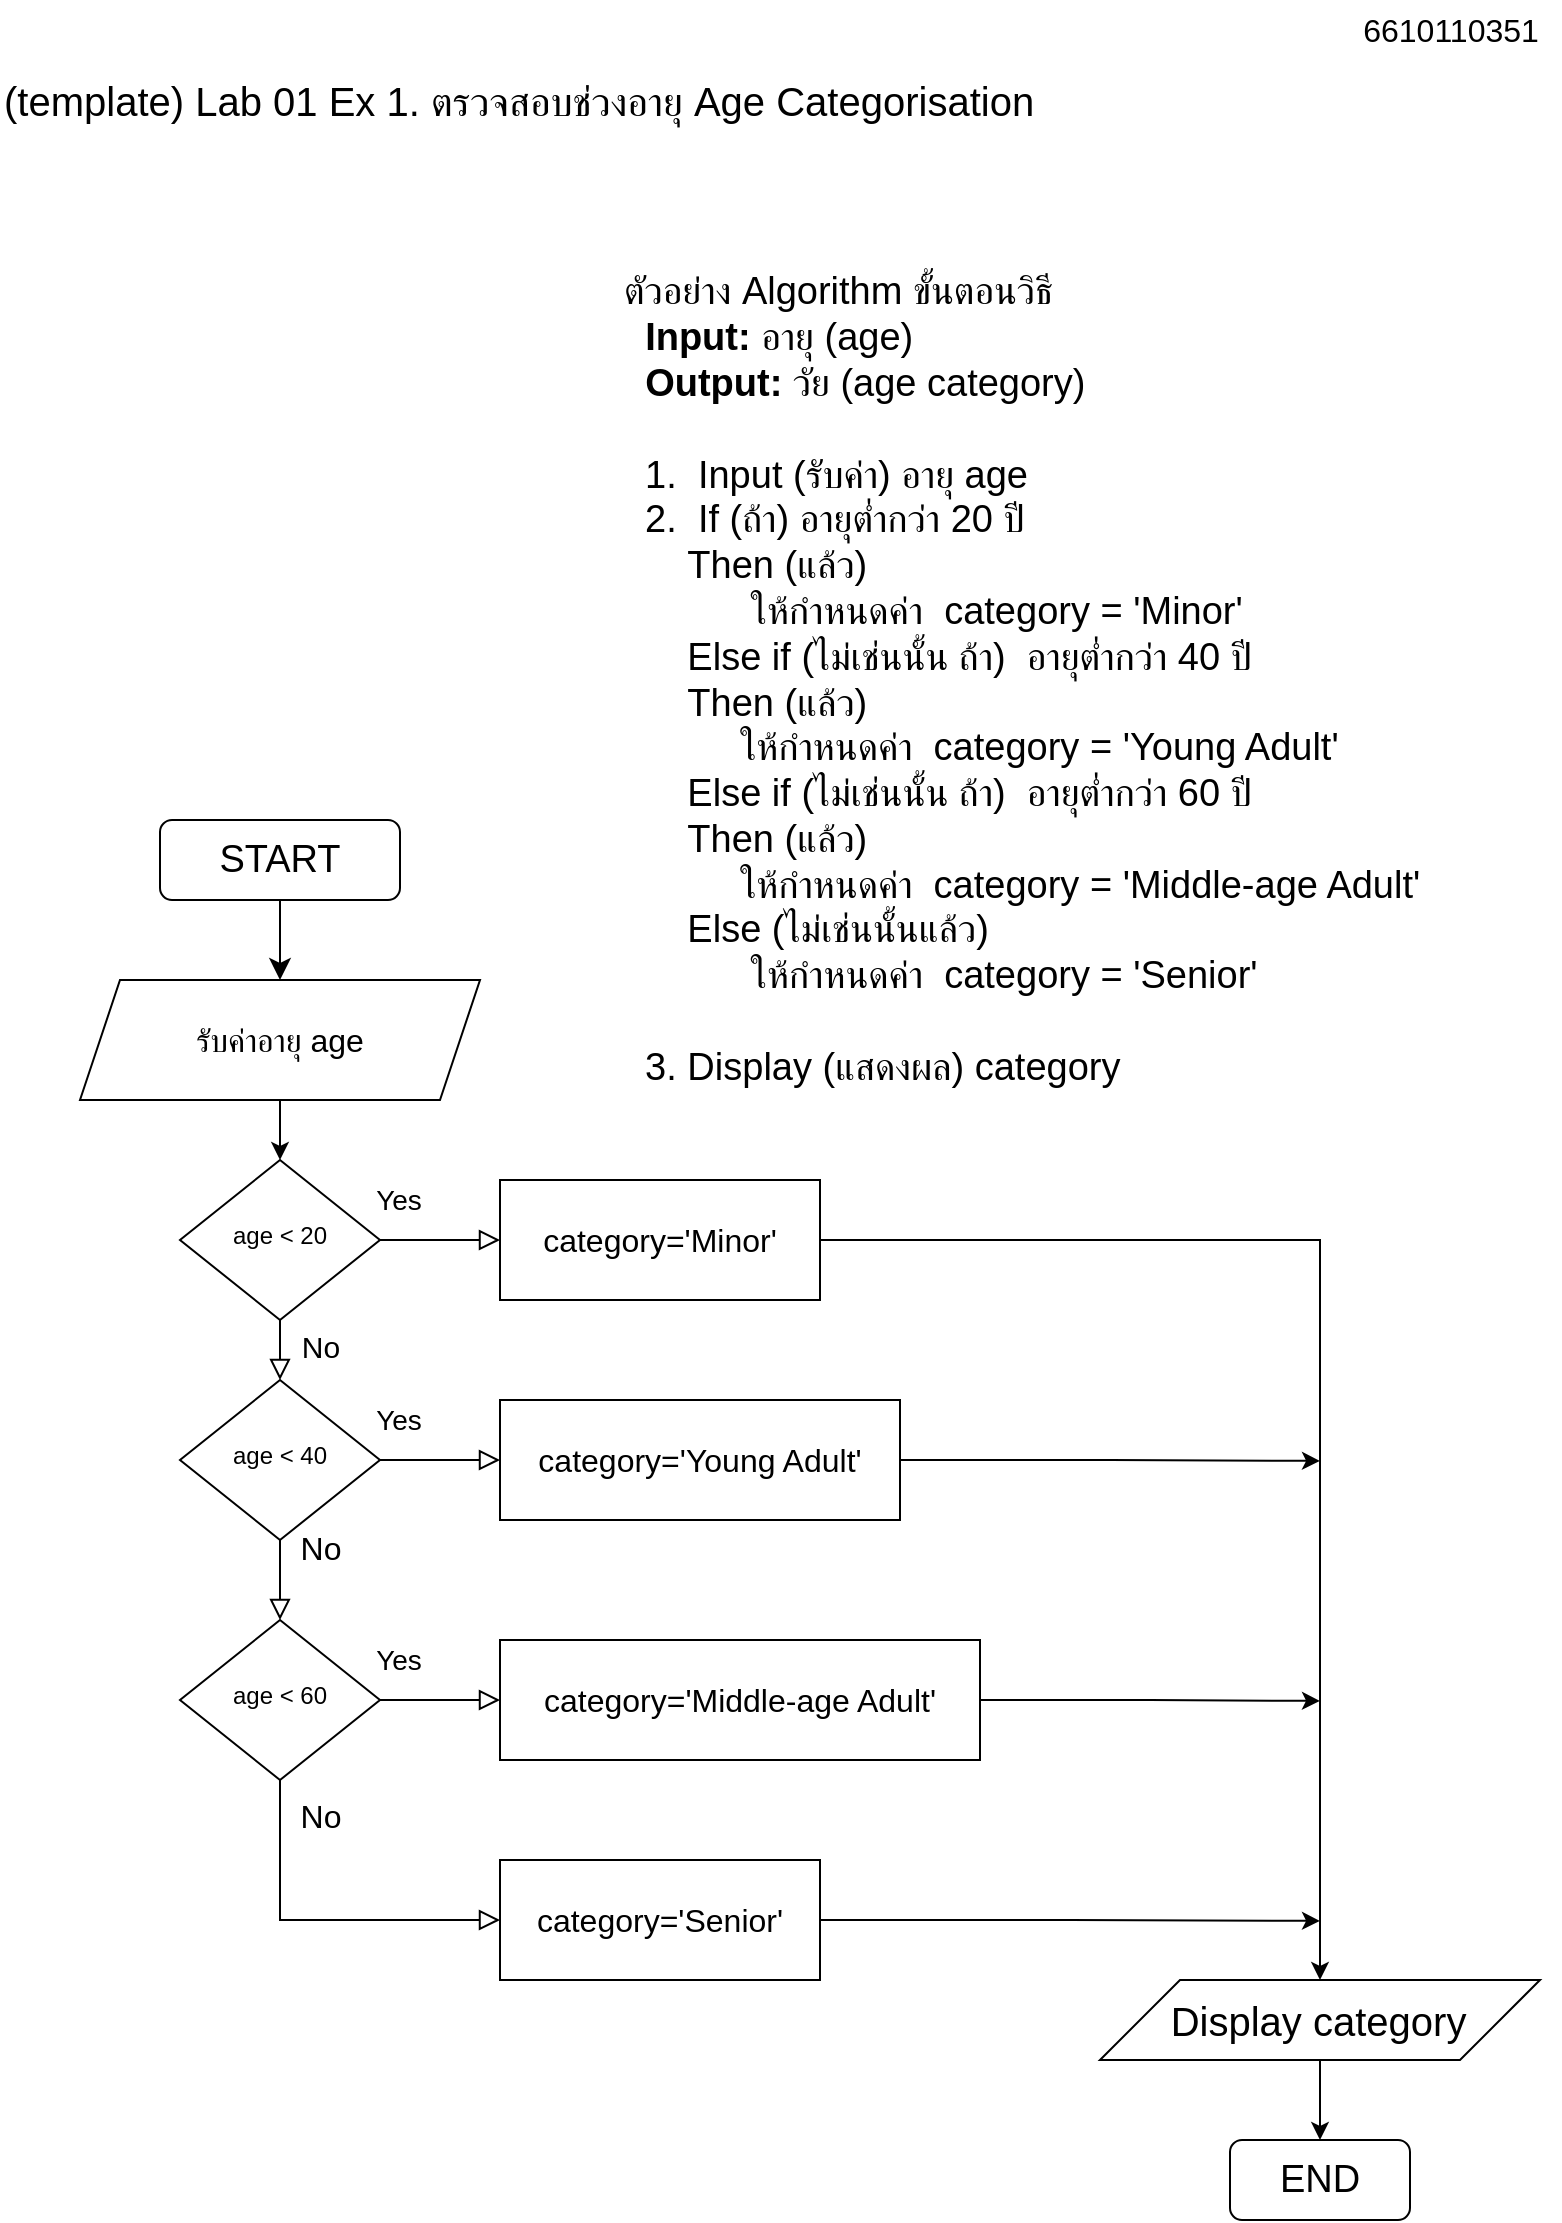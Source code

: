 <mxfile version="21.5.2" type="google" pages="3">
  <diagram id="C5RBs43oDa-KdzZeNtuy" name="Page Ex.1">
    <mxGraphModel grid="1" page="1" gridSize="10" guides="1" tooltips="1" connect="1" arrows="1" fold="1" pageScale="1" pageWidth="827" pageHeight="1169" math="0" shadow="0">
      <root>
        <mxCell id="WIyWlLk6GJQsqaUBKTNV-0" />
        <mxCell id="WIyWlLk6GJQsqaUBKTNV-1" parent="WIyWlLk6GJQsqaUBKTNV-0" />
        <mxCell id="WIyWlLk6GJQsqaUBKTNV-2" value="" style="rounded=0;html=1;jettySize=auto;orthogonalLoop=1;fontSize=11;endArrow=classic;endFill=1;endSize=8;strokeWidth=1;shadow=0;labelBackgroundColor=none;edgeStyle=orthogonalEdgeStyle;entryX=0.5;entryY=0;entryDx=0;entryDy=0;" edge="1" parent="WIyWlLk6GJQsqaUBKTNV-1" source="WIyWlLk6GJQsqaUBKTNV-3" target="vusD0UszO8o6KH0X3xkA-3">
          <mxGeometry relative="1" as="geometry" />
        </mxCell>
        <mxCell id="WIyWlLk6GJQsqaUBKTNV-3" value="START" style="rounded=1;whiteSpace=wrap;html=1;fontSize=19;glass=0;strokeWidth=1;shadow=0;" vertex="1" parent="WIyWlLk6GJQsqaUBKTNV-1">
          <mxGeometry x="110" y="420" width="120" height="40" as="geometry" />
        </mxCell>
        <mxCell id="WIyWlLk6GJQsqaUBKTNV-4" value="No" style="rounded=0;html=1;jettySize=auto;orthogonalLoop=1;fontSize=15;endArrow=block;endFill=0;endSize=8;strokeWidth=1;shadow=0;labelBackgroundColor=none;edgeStyle=orthogonalEdgeStyle;" edge="1" parent="WIyWlLk6GJQsqaUBKTNV-1" source="WIyWlLk6GJQsqaUBKTNV-6" target="WIyWlLk6GJQsqaUBKTNV-10">
          <mxGeometry x="-0.5" y="20" relative="1" as="geometry">
            <mxPoint as="offset" />
          </mxGeometry>
        </mxCell>
        <mxCell id="WIyWlLk6GJQsqaUBKTNV-5" value="Yes" style="edgeStyle=orthogonalEdgeStyle;rounded=0;html=1;jettySize=auto;orthogonalLoop=1;fontSize=14;endArrow=block;endFill=0;endSize=8;strokeWidth=1;shadow=0;labelBackgroundColor=none;entryX=0;entryY=0.5;entryDx=0;entryDy=0;" edge="1" parent="WIyWlLk6GJQsqaUBKTNV-1" source="WIyWlLk6GJQsqaUBKTNV-6" target="vusD0UszO8o6KH0X3xkA-5">
          <mxGeometry x="-0.714" y="20" relative="1" as="geometry">
            <mxPoint as="offset" />
            <mxPoint x="350" y="670" as="targetPoint" />
          </mxGeometry>
        </mxCell>
        <mxCell id="WIyWlLk6GJQsqaUBKTNV-6" value="age &amp;lt; 20" style="rhombus;whiteSpace=wrap;html=1;shadow=0;fontFamily=Helvetica;fontSize=12;align=center;strokeWidth=1;spacing=6;spacingTop=-4;" vertex="1" parent="WIyWlLk6GJQsqaUBKTNV-1">
          <mxGeometry x="120" y="590" width="100" height="80" as="geometry" />
        </mxCell>
        <mxCell id="WIyWlLk6GJQsqaUBKTNV-8" value="No" style="rounded=0;html=1;jettySize=auto;orthogonalLoop=1;fontSize=16;endArrow=block;endFill=0;endSize=8;strokeWidth=1;shadow=0;labelBackgroundColor=none;edgeStyle=orthogonalEdgeStyle;exitX=0.5;exitY=1;exitDx=0;exitDy=0;" edge="1" parent="WIyWlLk6GJQsqaUBKTNV-1" source="WIyWlLk6GJQsqaUBKTNV-10" target="vusD0UszO8o6KH0X3xkA-8">
          <mxGeometry x="-0.8" y="20" relative="1" as="geometry">
            <mxPoint as="offset" />
            <mxPoint x="170" y="840" as="targetPoint" />
          </mxGeometry>
        </mxCell>
        <mxCell id="WIyWlLk6GJQsqaUBKTNV-9" value="Yes" style="edgeStyle=orthogonalEdgeStyle;rounded=0;html=1;jettySize=auto;orthogonalLoop=1;fontSize=14;endArrow=block;endFill=0;endSize=8;strokeWidth=1;shadow=0;labelBackgroundColor=none;entryX=0;entryY=0.5;entryDx=0;entryDy=0;" edge="1" parent="WIyWlLk6GJQsqaUBKTNV-1" source="WIyWlLk6GJQsqaUBKTNV-10" target="vusD0UszO8o6KH0X3xkA-6">
          <mxGeometry x="-0.714" y="20" relative="1" as="geometry">
            <mxPoint as="offset" />
            <mxPoint x="420" y="760" as="targetPoint" />
          </mxGeometry>
        </mxCell>
        <mxCell id="WIyWlLk6GJQsqaUBKTNV-10" value="age &amp;lt; 40" style="rhombus;whiteSpace=wrap;html=1;shadow=0;fontFamily=Helvetica;fontSize=12;align=center;strokeWidth=1;spacing=6;spacingTop=-4;" vertex="1" parent="WIyWlLk6GJQsqaUBKTNV-1">
          <mxGeometry x="120" y="700" width="100" height="80" as="geometry" />
        </mxCell>
        <mxCell id="WIyWlLk6GJQsqaUBKTNV-11" value="END" style="rounded=1;whiteSpace=wrap;html=1;fontSize=19;glass=0;strokeWidth=1;shadow=0;" vertex="1" parent="WIyWlLk6GJQsqaUBKTNV-1">
          <mxGeometry x="645" y="1080" width="90" height="40" as="geometry" />
        </mxCell>
        <mxCell id="vusD0UszO8o6KH0X3xkA-0" value="ตัวอย่าง Algorithm ขั้นตอนวิธี&amp;nbsp;&lt;br style=&quot;font-size: 19px&quot;&gt;&amp;nbsp; &lt;b style=&quot;font-size: 19px&quot;&gt;Input:&lt;/b&gt; อายุ (age)&lt;br style=&quot;font-size: 19px&quot;&gt;&amp;nbsp; &lt;b style=&quot;font-size: 19px&quot;&gt;Output:&lt;/b&gt; วัย (age category)&lt;br style=&quot;font-size: 19px&quot;&gt;&lt;br style=&quot;font-size: 19px&quot;&gt;&amp;nbsp; 1.&amp;nbsp; Input (รับค่า) อายุ age&lt;br style=&quot;font-size: 19px&quot;&gt;&amp;nbsp; 2.&amp;nbsp; If (ถ้า) อายุต่ำกว่า 20 ปี&amp;nbsp;&lt;br style=&quot;font-size: 19px&quot;&gt;&amp;nbsp; &amp;nbsp; &amp;nbsp; Then (แล้ว) &lt;br style=&quot;font-size: 19px&quot;&gt;&amp;nbsp; &amp;nbsp; &amp;nbsp; &amp;nbsp; &amp;nbsp; &amp;nbsp; ให้กำหนดค่า&amp;nbsp; category = &#39;Minor&#39;&amp;nbsp; &lt;br style=&quot;font-size: 19px&quot;&gt;&amp;nbsp; &amp;nbsp; &amp;nbsp; Else if (ไม่เช่นนั้น ถ้า)&amp;nbsp; อายุต่ำกว่า 40 ปี&amp;nbsp;&lt;br style=&quot;font-size: 19px&quot;&gt;&amp;nbsp; &amp;nbsp; &amp;nbsp; Then&amp;nbsp;(แล้ว) &lt;br style=&quot;font-size: 19px&quot;&gt;&amp;nbsp; &amp;nbsp; &amp;nbsp; &amp;nbsp; &amp;nbsp; &amp;nbsp;ให้กำหนดค่า&amp;nbsp; category = &#39;Young Adult&#39;&amp;nbsp;&lt;br style=&quot;font-size: 19px&quot;&gt;&amp;nbsp; &amp;nbsp; &amp;nbsp; Else if (ไม่เช่นนั้น ถ้า)&amp;nbsp; อายุต่ำกว่า 60 ปี&lt;br style=&quot;font-size: 19px&quot;&gt;&amp;nbsp; &amp;nbsp; &amp;nbsp; Then (แล้ว)&amp;nbsp; &lt;br style=&quot;font-size: 19px&quot;&gt;&amp;nbsp; &amp;nbsp; &amp;nbsp; &amp;nbsp; &amp;nbsp; &amp;nbsp;ให้กำหนดค่า&amp;nbsp; category = &#39;Middle-age Adult&#39;&amp;nbsp;&lt;br style=&quot;font-size: 19px&quot;&gt;&amp;nbsp; &amp;nbsp; &amp;nbsp; Else (ไม่เช่นนั้นแล้ว)&amp;nbsp;&lt;br style=&quot;font-size: 19px&quot;&gt;&amp;nbsp; &amp;nbsp; &amp;nbsp; &amp;nbsp; &amp;nbsp; &amp;nbsp;&amp;nbsp;ให้กำหนดค่า&amp;nbsp; category = &#39;Senior&#39;&amp;nbsp;&lt;br style=&quot;font-size: 19px&quot;&gt;&lt;br style=&quot;font-size: 19px&quot;&gt;&amp;nbsp; 3. Display (แสดงผล) category&amp;nbsp;" style="text;html=1;strokeColor=none;fillColor=none;align=left;verticalAlign=middle;whiteSpace=wrap;rounded=0;fontSize=19;" vertex="1" parent="WIyWlLk6GJQsqaUBKTNV-1">
          <mxGeometry x="340" y="140" width="470" height="420" as="geometry" />
        </mxCell>
        <mxCell id="vusD0UszO8o6KH0X3xkA-1" value="(template)&amp;nbsp;Lab 01 Ex 1. ตรวจสอบช่วงอายุ Age Categorisation" style="text;html=1;strokeColor=none;fillColor=none;align=left;verticalAlign=middle;whiteSpace=wrap;rounded=0;fontSize=20;" vertex="1" parent="WIyWlLk6GJQsqaUBKTNV-1">
          <mxGeometry x="30" y="40" width="680" height="40" as="geometry" />
        </mxCell>
        <mxCell id="vusD0UszO8o6KH0X3xkA-4" value="" style="edgeStyle=orthogonalEdgeStyle;rounded=0;orthogonalLoop=1;jettySize=auto;html=1;fontSize=16;" edge="1" parent="WIyWlLk6GJQsqaUBKTNV-1" source="vusD0UszO8o6KH0X3xkA-3" target="WIyWlLk6GJQsqaUBKTNV-6">
          <mxGeometry relative="1" as="geometry" />
        </mxCell>
        <mxCell id="vusD0UszO8o6KH0X3xkA-3" value="รับค่าอายุ age" style="shape=parallelogram;perimeter=parallelogramPerimeter;whiteSpace=wrap;html=1;fixedSize=1;fontSize=16;align=center;" vertex="1" parent="WIyWlLk6GJQsqaUBKTNV-1">
          <mxGeometry x="70" y="500" width="200" height="60" as="geometry" />
        </mxCell>
        <mxCell id="nSMbEcwr8yLIM_YpnpjM-2" style="edgeStyle=orthogonalEdgeStyle;rounded=0;orthogonalLoop=1;jettySize=auto;html=1;exitX=1;exitY=0.5;exitDx=0;exitDy=0;entryX=0.5;entryY=0;entryDx=0;entryDy=0;" edge="1" parent="WIyWlLk6GJQsqaUBKTNV-1" source="vusD0UszO8o6KH0X3xkA-5" target="vusD0UszO8o6KH0X3xkA-16">
          <mxGeometry relative="1" as="geometry" />
        </mxCell>
        <mxCell id="vusD0UszO8o6KH0X3xkA-5" value="category=&#39;Minor&#39;" style="rounded=0;whiteSpace=wrap;html=1;fontSize=16;align=center;" vertex="1" parent="WIyWlLk6GJQsqaUBKTNV-1">
          <mxGeometry x="280" y="600" width="160" height="60" as="geometry" />
        </mxCell>
        <mxCell id="nSMbEcwr8yLIM_YpnpjM-3" style="edgeStyle=orthogonalEdgeStyle;rounded=0;orthogonalLoop=1;jettySize=auto;html=1;exitX=1;exitY=0.5;exitDx=0;exitDy=0;" edge="1" parent="WIyWlLk6GJQsqaUBKTNV-1" source="vusD0UszO8o6KH0X3xkA-6">
          <mxGeometry relative="1" as="geometry">
            <mxPoint x="690" y="740.444" as="targetPoint" />
          </mxGeometry>
        </mxCell>
        <mxCell id="vusD0UszO8o6KH0X3xkA-6" value="category=&#39;Young Adult&#39;" style="rounded=0;whiteSpace=wrap;html=1;fontSize=16;align=center;" vertex="1" parent="WIyWlLk6GJQsqaUBKTNV-1">
          <mxGeometry x="280" y="710" width="200" height="60" as="geometry" />
        </mxCell>
        <mxCell id="vusD0UszO8o6KH0X3xkA-8" value="age &amp;lt; 60" style="rhombus;whiteSpace=wrap;html=1;shadow=0;fontFamily=Helvetica;fontSize=12;align=center;strokeWidth=1;spacing=6;spacingTop=-4;" vertex="1" parent="WIyWlLk6GJQsqaUBKTNV-1">
          <mxGeometry x="120" y="820" width="100" height="80" as="geometry" />
        </mxCell>
        <mxCell id="nSMbEcwr8yLIM_YpnpjM-4" style="edgeStyle=orthogonalEdgeStyle;rounded=0;orthogonalLoop=1;jettySize=auto;html=1;exitX=1;exitY=0.5;exitDx=0;exitDy=0;" edge="1" parent="WIyWlLk6GJQsqaUBKTNV-1" source="vusD0UszO8o6KH0X3xkA-9">
          <mxGeometry relative="1" as="geometry">
            <mxPoint x="690" y="860.444" as="targetPoint" />
          </mxGeometry>
        </mxCell>
        <mxCell id="vusD0UszO8o6KH0X3xkA-9" value="category=&#39;Middle-age Adult&#39;" style="rounded=0;whiteSpace=wrap;html=1;fontSize=16;align=center;" vertex="1" parent="WIyWlLk6GJQsqaUBKTNV-1">
          <mxGeometry x="280" y="830" width="240" height="60" as="geometry" />
        </mxCell>
        <mxCell id="vusD0UszO8o6KH0X3xkA-10" value="Yes" style="edgeStyle=orthogonalEdgeStyle;rounded=0;html=1;jettySize=auto;orthogonalLoop=1;fontSize=14;endArrow=block;endFill=0;endSize=8;strokeWidth=1;shadow=0;labelBackgroundColor=none;entryX=0;entryY=0.5;entryDx=0;entryDy=0;exitX=1;exitY=0.5;exitDx=0;exitDy=0;" edge="1" parent="WIyWlLk6GJQsqaUBKTNV-1" source="vusD0UszO8o6KH0X3xkA-8" target="vusD0UszO8o6KH0X3xkA-9">
          <mxGeometry x="-0.714" y="20" relative="1" as="geometry">
            <mxPoint as="offset" />
            <mxPoint x="230" y="760" as="sourcePoint" />
            <mxPoint x="370" y="760" as="targetPoint" />
          </mxGeometry>
        </mxCell>
        <mxCell id="vusD0UszO8o6KH0X3xkA-11" value="No" style="rounded=0;html=1;jettySize=auto;orthogonalLoop=1;fontSize=16;endArrow=block;endFill=0;endSize=8;strokeWidth=1;shadow=0;labelBackgroundColor=none;edgeStyle=orthogonalEdgeStyle;exitX=0.5;exitY=1;exitDx=0;exitDy=0;entryX=0;entryY=0.5;entryDx=0;entryDy=0;" edge="1" parent="WIyWlLk6GJQsqaUBKTNV-1" source="vusD0UszO8o6KH0X3xkA-8" target="vusD0UszO8o6KH0X3xkA-12">
          <mxGeometry x="-0.8" y="20" relative="1" as="geometry">
            <mxPoint as="offset" />
            <mxPoint x="180" y="800" as="sourcePoint" />
            <mxPoint x="170" y="1010" as="targetPoint" />
          </mxGeometry>
        </mxCell>
        <mxCell id="nSMbEcwr8yLIM_YpnpjM-5" style="edgeStyle=orthogonalEdgeStyle;rounded=0;orthogonalLoop=1;jettySize=auto;html=1;exitX=1;exitY=0.5;exitDx=0;exitDy=0;" edge="1" parent="WIyWlLk6GJQsqaUBKTNV-1" source="vusD0UszO8o6KH0X3xkA-12">
          <mxGeometry relative="1" as="geometry">
            <mxPoint x="690" y="970.444" as="targetPoint" />
          </mxGeometry>
        </mxCell>
        <mxCell id="vusD0UszO8o6KH0X3xkA-12" value="category=&#39;Senior&#39;" style="rounded=0;whiteSpace=wrap;html=1;fontSize=16;align=center;" vertex="1" parent="WIyWlLk6GJQsqaUBKTNV-1">
          <mxGeometry x="280" y="940" width="160" height="60" as="geometry" />
        </mxCell>
        <mxCell id="nSMbEcwr8yLIM_YpnpjM-0" style="edgeStyle=orthogonalEdgeStyle;rounded=0;orthogonalLoop=1;jettySize=auto;html=1;exitX=0.5;exitY=1;exitDx=0;exitDy=0;entryX=0.5;entryY=0;entryDx=0;entryDy=0;" edge="1" parent="WIyWlLk6GJQsqaUBKTNV-1" source="vusD0UszO8o6KH0X3xkA-16" target="WIyWlLk6GJQsqaUBKTNV-11">
          <mxGeometry relative="1" as="geometry" />
        </mxCell>
        <mxCell id="vusD0UszO8o6KH0X3xkA-16" value="&amp;nbsp; &amp;nbsp; &amp;nbsp;&lt;font style=&quot;font-size: 20px&quot;&gt;&amp;nbsp; Display category&lt;/font&gt;" style="shape=parallelogram;perimeter=parallelogramPerimeter;whiteSpace=wrap;html=1;fixedSize=1;fontSize=16;align=left;size=40;" vertex="1" parent="WIyWlLk6GJQsqaUBKTNV-1">
          <mxGeometry x="580" y="1000" width="220" height="40" as="geometry" />
        </mxCell>
        <mxCell id="itqc5XhuJ-dpPserCjC2-0" value="6610110351" style="text;html=1;align=center;verticalAlign=middle;resizable=0;points=[];autosize=1;strokeColor=none;fillColor=none;fontSize=16;" vertex="1" parent="WIyWlLk6GJQsqaUBKTNV-1">
          <mxGeometry x="700" y="10" width="110" height="30" as="geometry" />
        </mxCell>
      </root>
    </mxGraphModel>
  </diagram>
  <diagram id="xzNsJ_V33FgAAvUgvAut" name="PageEx.2">
    <mxGraphModel grid="1" page="1" gridSize="10" guides="1" tooltips="1" connect="1" arrows="1" fold="1" pageScale="1" pageWidth="850" pageHeight="1100" math="0" shadow="0">
      <root>
        <mxCell id="0" />
        <mxCell id="1" parent="0" />
        <mxCell id="fL9zZrhz0E2EEY2QisFC-1" value="ตรวจสอบรูปสามเหลี่ยม" style="text;html=1;align=center;verticalAlign=middle;resizable=0;points=[];autosize=1;strokeColor=none;fillColor=none;fontSize=16;" vertex="1" parent="1">
          <mxGeometry x="340" y="45" width="170" height="30" as="geometry" />
        </mxCell>
        <mxCell id="DKndFZnZmMQVIwlQ_u8Q-3" style="edgeStyle=orthogonalEdgeStyle;rounded=0;orthogonalLoop=1;jettySize=auto;html=1;exitX=0.5;exitY=1;exitDx=0;exitDy=0;entryX=0.5;entryY=0;entryDx=0;entryDy=0;fontSize=16;" edge="1" parent="1" source="DKndFZnZmMQVIwlQ_u8Q-1" target="DKndFZnZmMQVIwlQ_u8Q-2">
          <mxGeometry relative="1" as="geometry" />
        </mxCell>
        <mxCell id="DKndFZnZmMQVIwlQ_u8Q-1" value="Start" style="rounded=1;whiteSpace=wrap;html=1;fontSize=16;" vertex="1" parent="1">
          <mxGeometry x="122" y="120" width="120" height="40" as="geometry" />
        </mxCell>
        <mxCell id="DKndFZnZmMQVIwlQ_u8Q-6" style="edgeStyle=orthogonalEdgeStyle;rounded=0;orthogonalLoop=1;jettySize=auto;html=1;exitX=0.5;exitY=1;exitDx=0;exitDy=0;entryX=0.5;entryY=0;entryDx=0;entryDy=0;fontSize=16;" edge="1" parent="1" source="DKndFZnZmMQVIwlQ_u8Q-2" target="DKndFZnZmMQVIwlQ_u8Q-4">
          <mxGeometry relative="1" as="geometry" />
        </mxCell>
        <mxCell id="DKndFZnZmMQVIwlQ_u8Q-2" value="รับค่า ความยาวด้านทั้งสามด้าน a , b , c" style="shape=parallelogram;perimeter=parallelogramPerimeter;whiteSpace=wrap;html=1;fixedSize=1;fontSize=16;" vertex="1" parent="1">
          <mxGeometry x="40" y="200" width="285" height="40" as="geometry" />
        </mxCell>
        <mxCell id="DKndFZnZmMQVIwlQ_u8Q-10" style="edgeStyle=orthogonalEdgeStyle;rounded=0;orthogonalLoop=1;jettySize=auto;html=1;exitX=0.5;exitY=1;exitDx=0;exitDy=0;entryX=0.5;entryY=0;entryDx=0;entryDy=0;fontSize=16;" edge="1" parent="1" source="DKndFZnZmMQVIwlQ_u8Q-4" target="DKndFZnZmMQVIwlQ_u8Q-9">
          <mxGeometry relative="1" as="geometry" />
        </mxCell>
        <mxCell id="krGHNvHwPY9r22Z7-7-b-17" style="edgeStyle=orthogonalEdgeStyle;rounded=0;orthogonalLoop=1;jettySize=auto;html=1;exitX=1;exitY=0.5;exitDx=0;exitDy=0;entryX=0.5;entryY=0;entryDx=0;entryDy=0;" edge="1" parent="1" source="DKndFZnZmMQVIwlQ_u8Q-4" target="DKndFZnZmMQVIwlQ_u8Q-14">
          <mxGeometry relative="1" as="geometry" />
        </mxCell>
        <mxCell id="DKndFZnZmMQVIwlQ_u8Q-4" value="a&amp;gt;=b+c" style="rhombus;whiteSpace=wrap;html=1;fontSize=16;" vertex="1" parent="1">
          <mxGeometry x="142" y="280" width="80" height="80" as="geometry" />
        </mxCell>
        <mxCell id="DKndFZnZmMQVIwlQ_u8Q-8" value="Yes" style="text;html=1;align=center;verticalAlign=middle;resizable=0;points=[];autosize=1;strokeColor=none;fillColor=none;fontSize=16;" vertex="1" parent="1">
          <mxGeometry x="217" y="290" width="50" height="30" as="geometry" />
        </mxCell>
        <mxCell id="DKndFZnZmMQVIwlQ_u8Q-15" style="edgeStyle=orthogonalEdgeStyle;rounded=0;orthogonalLoop=1;jettySize=auto;html=1;exitX=1;exitY=0.5;exitDx=0;exitDy=0;entryX=0;entryY=0.5;entryDx=0;entryDy=0;fontSize=16;" edge="1" parent="1" source="DKndFZnZmMQVIwlQ_u8Q-9" target="DKndFZnZmMQVIwlQ_u8Q-14">
          <mxGeometry relative="1" as="geometry" />
        </mxCell>
        <mxCell id="DKndFZnZmMQVIwlQ_u8Q-21" style="edgeStyle=orthogonalEdgeStyle;rounded=0;orthogonalLoop=1;jettySize=auto;html=1;exitX=0.5;exitY=1;exitDx=0;exitDy=0;entryX=0.5;entryY=0;entryDx=0;entryDy=0;fontSize=16;" edge="1" parent="1" source="DKndFZnZmMQVIwlQ_u8Q-9" target="DKndFZnZmMQVIwlQ_u8Q-18">
          <mxGeometry relative="1" as="geometry" />
        </mxCell>
        <mxCell id="DKndFZnZmMQVIwlQ_u8Q-9" value="b&amp;gt;=c+a" style="rhombus;whiteSpace=wrap;html=1;fontSize=16;" vertex="1" parent="1">
          <mxGeometry x="142" y="400" width="80" height="80" as="geometry" />
        </mxCell>
        <mxCell id="krGHNvHwPY9r22Z7-7-b-10" style="edgeStyle=orthogonalEdgeStyle;rounded=0;orthogonalLoop=1;jettySize=auto;html=1;exitX=1;exitY=0.5;exitDx=0;exitDy=0;entryX=0;entryY=0.5;entryDx=0;entryDy=0;fontSize=16;" edge="1" parent="1" source="DKndFZnZmMQVIwlQ_u8Q-14" target="krGHNvHwPY9r22Z7-7-b-2">
          <mxGeometry relative="1" as="geometry" />
        </mxCell>
        <mxCell id="DKndFZnZmMQVIwlQ_u8Q-14" value="triangle = False" style="rounded=0;whiteSpace=wrap;html=1;fontSize=16;" vertex="1" parent="1">
          <mxGeometry x="320" y="420" width="120" height="40" as="geometry" />
        </mxCell>
        <mxCell id="DKndFZnZmMQVIwlQ_u8Q-16" value="Yes" style="text;html=1;align=center;verticalAlign=middle;resizable=0;points=[];autosize=1;strokeColor=none;fillColor=none;fontSize=16;" vertex="1" parent="1">
          <mxGeometry x="217" y="410" width="50" height="30" as="geometry" />
        </mxCell>
        <mxCell id="DKndFZnZmMQVIwlQ_u8Q-17" value="No" style="text;html=1;align=center;verticalAlign=middle;resizable=0;points=[];autosize=1;strokeColor=none;fillColor=none;fontSize=16;" vertex="1" parent="1">
          <mxGeometry x="177" y="358" width="40" height="30" as="geometry" />
        </mxCell>
        <mxCell id="DKndFZnZmMQVIwlQ_u8Q-25" style="edgeStyle=orthogonalEdgeStyle;rounded=0;orthogonalLoop=1;jettySize=auto;html=1;exitX=0.5;exitY=1;exitDx=0;exitDy=0;entryX=0;entryY=0.5;entryDx=0;entryDy=0;fontSize=16;" edge="1" parent="1" source="DKndFZnZmMQVIwlQ_u8Q-18" target="DKndFZnZmMQVIwlQ_u8Q-24">
          <mxGeometry relative="1" as="geometry" />
        </mxCell>
        <mxCell id="krGHNvHwPY9r22Z7-7-b-18" style="edgeStyle=orthogonalEdgeStyle;rounded=0;orthogonalLoop=1;jettySize=auto;html=1;exitX=1;exitY=0.5;exitDx=0;exitDy=0;entryX=0.5;entryY=1;entryDx=0;entryDy=0;" edge="1" parent="1" source="DKndFZnZmMQVIwlQ_u8Q-18" target="DKndFZnZmMQVIwlQ_u8Q-14">
          <mxGeometry relative="1" as="geometry" />
        </mxCell>
        <mxCell id="DKndFZnZmMQVIwlQ_u8Q-18" value="c&amp;gt;=a+b" style="rhombus;whiteSpace=wrap;html=1;fontSize=16;" vertex="1" parent="1">
          <mxGeometry x="142" y="520" width="80" height="80" as="geometry" />
        </mxCell>
        <mxCell id="DKndFZnZmMQVIwlQ_u8Q-22" value="No" style="text;html=1;align=center;verticalAlign=middle;resizable=0;points=[];autosize=1;strokeColor=none;fillColor=none;fontSize=16;" vertex="1" parent="1">
          <mxGeometry x="177" y="478" width="40" height="30" as="geometry" />
        </mxCell>
        <mxCell id="DKndFZnZmMQVIwlQ_u8Q-23" value="Yes" style="text;html=1;align=center;verticalAlign=middle;resizable=0;points=[];autosize=1;strokeColor=none;fillColor=none;fontSize=16;" vertex="1" parent="1">
          <mxGeometry x="217" y="520" width="50" height="30" as="geometry" />
        </mxCell>
        <mxCell id="krGHNvHwPY9r22Z7-7-b-11" style="edgeStyle=orthogonalEdgeStyle;rounded=0;orthogonalLoop=1;jettySize=auto;html=1;exitX=1;exitY=0.5;exitDx=0;exitDy=0;entryX=0;entryY=0.5;entryDx=0;entryDy=0;fontSize=16;" edge="1" parent="1" source="DKndFZnZmMQVIwlQ_u8Q-24" target="krGHNvHwPY9r22Z7-7-b-2">
          <mxGeometry relative="1" as="geometry" />
        </mxCell>
        <mxCell id="DKndFZnZmMQVIwlQ_u8Q-24" value="triangle = True" style="rounded=0;whiteSpace=wrap;html=1;fontSize=16;" vertex="1" parent="1">
          <mxGeometry x="320" y="640" width="120" height="40" as="geometry" />
        </mxCell>
        <mxCell id="krGHNvHwPY9r22Z7-7-b-19" style="edgeStyle=orthogonalEdgeStyle;rounded=0;orthogonalLoop=1;jettySize=auto;html=1;exitX=0.5;exitY=1;exitDx=0;exitDy=0;entryX=0;entryY=0.5;entryDx=0;entryDy=0;" edge="1" parent="1" source="DKndFZnZmMQVIwlQ_u8Q-26" target="DKndFZnZmMQVIwlQ_u8Q-32">
          <mxGeometry relative="1" as="geometry" />
        </mxCell>
        <mxCell id="DKndFZnZmMQVIwlQ_u8Q-26" value="These cannot form a triangle" style="rounded=0;whiteSpace=wrap;html=1;fontSize=16;" vertex="1" parent="1">
          <mxGeometry x="420" y="720" width="220" height="40" as="geometry" />
        </mxCell>
        <mxCell id="krGHNvHwPY9r22Z7-7-b-16" style="edgeStyle=orthogonalEdgeStyle;rounded=0;orthogonalLoop=1;jettySize=auto;html=1;exitX=0.5;exitY=1;exitDx=0;exitDy=0;entryX=0.5;entryY=0;entryDx=0;entryDy=0;" edge="1" parent="1" source="DKndFZnZmMQVIwlQ_u8Q-30" target="DKndFZnZmMQVIwlQ_u8Q-32">
          <mxGeometry relative="1" as="geometry" />
        </mxCell>
        <mxCell id="DKndFZnZmMQVIwlQ_u8Q-30" value="These can form a triangle" style="rounded=0;whiteSpace=wrap;html=1;fontSize=16;" vertex="1" parent="1">
          <mxGeometry x="640" y="530" width="200" height="40" as="geometry" />
        </mxCell>
        <mxCell id="DKndFZnZmMQVIwlQ_u8Q-32" value="End" style="rounded=1;whiteSpace=wrap;html=1;fontSize=16;" vertex="1" parent="1">
          <mxGeometry x="680" y="830" width="120" height="40" as="geometry" />
        </mxCell>
        <mxCell id="krGHNvHwPY9r22Z7-7-b-1" value="Input: ความยาวด้านทั้งสามด้าน a , b , c&lt;br style=&quot;font-size: 16px;&quot;&gt;Output: These can or cannot form a triangle&lt;br style=&quot;font-size: 16px;&quot;&gt;&lt;ol style=&quot;font-size: 16px;&quot;&gt;&lt;li style=&quot;font-size: 16px;&quot;&gt;input ความยาวด้านท้งสามด้านของ a , b , c&lt;br style=&quot;font-size: 16px;&quot;&gt;&lt;/li&gt;&lt;li style=&quot;font-size: 16px;&quot;&gt;if a&amp;gt;=b+c&lt;br style=&quot;font-size: 16px;&quot;&gt;then triangle=False&lt;br style=&quot;font-size: 16px;&quot;&gt;else if b&amp;gt;=c+a&lt;br style=&quot;font-size: 16px;&quot;&gt;then triangle=False&lt;br style=&quot;font-size: 16px;&quot;&gt;else if c&amp;gt;=a+b&lt;br style=&quot;font-size: 16px;&quot;&gt;then triangle=False&lt;br style=&quot;font-size: 16px;&quot;&gt;else triangle=True&lt;/li&gt;&lt;li style=&quot;font-size: 16px;&quot;&gt;if triangle=True&lt;br&gt;then These can form a triangle&lt;br&gt;else These cannot form a triangle&lt;/li&gt;&lt;/ol&gt;" style="text;html=1;align=left;verticalAlign=middle;resizable=0;points=[];autosize=1;strokeColor=none;fillColor=none;fontSize=16;" vertex="1" parent="1">
          <mxGeometry x="460" y="120" width="350" height="290" as="geometry" />
        </mxCell>
        <mxCell id="krGHNvHwPY9r22Z7-7-b-12" style="edgeStyle=orthogonalEdgeStyle;rounded=0;orthogonalLoop=1;jettySize=auto;html=1;exitX=1;exitY=0.5;exitDx=0;exitDy=0;entryX=0;entryY=0.5;entryDx=0;entryDy=0;fontSize=16;" edge="1" parent="1" source="krGHNvHwPY9r22Z7-7-b-2" target="DKndFZnZmMQVIwlQ_u8Q-30">
          <mxGeometry relative="1" as="geometry" />
        </mxCell>
        <mxCell id="krGHNvHwPY9r22Z7-7-b-20" style="edgeStyle=orthogonalEdgeStyle;rounded=0;orthogonalLoop=1;jettySize=auto;html=1;exitX=0.5;exitY=1;exitDx=0;exitDy=0;entryX=0.5;entryY=0;entryDx=0;entryDy=0;" edge="1" parent="1" source="krGHNvHwPY9r22Z7-7-b-2" target="DKndFZnZmMQVIwlQ_u8Q-26">
          <mxGeometry relative="1" as="geometry" />
        </mxCell>
        <mxCell id="krGHNvHwPY9r22Z7-7-b-2" value="triangle=True" style="rhombus;whiteSpace=wrap;html=1;fontSize=16;" vertex="1" parent="1">
          <mxGeometry x="480" y="500" width="100" height="100" as="geometry" />
        </mxCell>
        <mxCell id="krGHNvHwPY9r22Z7-7-b-9" value="No" style="text;html=1;align=center;verticalAlign=middle;resizable=0;points=[];autosize=1;strokeColor=none;fillColor=none;fontSize=16;" vertex="1" parent="1">
          <mxGeometry x="180" y="598" width="40" height="30" as="geometry" />
        </mxCell>
        <mxCell id="krGHNvHwPY9r22Z7-7-b-14" value="Yes" style="text;html=1;align=center;verticalAlign=middle;resizable=0;points=[];autosize=1;strokeColor=none;fillColor=none;fontSize=16;" vertex="1" parent="1">
          <mxGeometry x="575" y="520" width="50" height="30" as="geometry" />
        </mxCell>
        <mxCell id="krGHNvHwPY9r22Z7-7-b-15" value="No" style="text;html=1;align=center;verticalAlign=middle;resizable=0;points=[];autosize=1;strokeColor=none;fillColor=none;fontSize=16;" vertex="1" parent="1">
          <mxGeometry x="540" y="600" width="40" height="30" as="geometry" />
        </mxCell>
        <mxCell id="XIgp6kU7T6KLbCSpT2JW-1" value="6610110351" style="text;html=1;align=center;verticalAlign=middle;resizable=0;points=[];autosize=1;strokeColor=none;fillColor=none;fontSize=16;" vertex="1" parent="1">
          <mxGeometry x="700" y="10" width="110" height="30" as="geometry" />
        </mxCell>
      </root>
    </mxGraphModel>
  </diagram>
  <diagram id="syhrtiTn6NLgytNA-HqS" name="Page Ex.3">
    <mxGraphModel grid="1" page="1" gridSize="10" guides="1" tooltips="1" connect="1" arrows="1" fold="1" pageScale="1" pageWidth="850" pageHeight="1100" math="0" shadow="0">
      <root>
        <mxCell id="0" />
        <mxCell id="1" parent="0" />
        <mxCell id="Fx6Lp-e8oG7OCnsCc4kJ-1" value="โปรแกรมคำนวณค่าผลรวมของเลขคี่บวกทุกจำนวนที่มีค่าไม่เกิน n" style="text;html=1;align=center;verticalAlign=middle;resizable=0;points=[];autosize=1;strokeColor=none;fillColor=none;fontSize=16;" vertex="1" parent="1">
          <mxGeometry x="190" y="50" width="440" height="30" as="geometry" />
        </mxCell>
        <mxCell id="Fx6Lp-e8oG7OCnsCc4kJ-7" style="edgeStyle=orthogonalEdgeStyle;rounded=0;orthogonalLoop=1;jettySize=auto;html=1;exitX=0.5;exitY=1;exitDx=0;exitDy=0;entryX=0.5;entryY=0;entryDx=0;entryDy=0;" edge="1" parent="1" source="Fx6Lp-e8oG7OCnsCc4kJ-2" target="Fx6Lp-e8oG7OCnsCc4kJ-4">
          <mxGeometry relative="1" as="geometry" />
        </mxCell>
        <mxCell id="Fx6Lp-e8oG7OCnsCc4kJ-2" value="Start" style="rounded=1;whiteSpace=wrap;html=1;fontSize=16;" vertex="1" parent="1">
          <mxGeometry x="120" y="120" width="120" height="40" as="geometry" />
        </mxCell>
        <mxCell id="Fx6Lp-e8oG7OCnsCc4kJ-8" style="edgeStyle=orthogonalEdgeStyle;rounded=0;orthogonalLoop=1;jettySize=auto;html=1;exitX=0.5;exitY=1;exitDx=0;exitDy=0;entryX=0.5;entryY=0;entryDx=0;entryDy=0;" edge="1" parent="1" source="Fx6Lp-e8oG7OCnsCc4kJ-4" target="Fx6Lp-e8oG7OCnsCc4kJ-6">
          <mxGeometry relative="1" as="geometry" />
        </mxCell>
        <mxCell id="Fx6Lp-e8oG7OCnsCc4kJ-4" value="n is positive integers" style="rounded=0;whiteSpace=wrap;html=1;fontSize=16;" vertex="1" parent="1">
          <mxGeometry x="80" y="200" width="200" height="40" as="geometry" />
        </mxCell>
        <mxCell id="Fx6Lp-e8oG7OCnsCc4kJ-10" style="edgeStyle=orthogonalEdgeStyle;rounded=0;orthogonalLoop=1;jettySize=auto;html=1;exitX=0.5;exitY=1;exitDx=0;exitDy=0;entryX=0.5;entryY=0;entryDx=0;entryDy=0;" edge="1" parent="1" source="Fx6Lp-e8oG7OCnsCc4kJ-6" target="Fx6Lp-e8oG7OCnsCc4kJ-9">
          <mxGeometry relative="1" as="geometry" />
        </mxCell>
        <mxCell id="Fx6Lp-e8oG7OCnsCc4kJ-6" value="input n" style="shape=parallelogram;perimeter=parallelogramPerimeter;whiteSpace=wrap;html=1;fixedSize=1;fontSize=16;" vertex="1" parent="1">
          <mxGeometry x="120" y="280" width="120" height="40" as="geometry" />
        </mxCell>
        <mxCell id="Fx6Lp-e8oG7OCnsCc4kJ-12" style="edgeStyle=orthogonalEdgeStyle;rounded=0;orthogonalLoop=1;jettySize=auto;html=1;exitX=1;exitY=0.5;exitDx=0;exitDy=0;entryX=0;entryY=0.5;entryDx=0;entryDy=0;" edge="1" parent="1" source="Fx6Lp-e8oG7OCnsCc4kJ-9" target="Fx6Lp-e8oG7OCnsCc4kJ-11">
          <mxGeometry relative="1" as="geometry" />
        </mxCell>
        <mxCell id="Fx6Lp-e8oG7OCnsCc4kJ-15" style="edgeStyle=orthogonalEdgeStyle;rounded=0;orthogonalLoop=1;jettySize=auto;html=1;exitX=0.5;exitY=1;exitDx=0;exitDy=0;entryX=0;entryY=0.5;entryDx=0;entryDy=0;" edge="1" parent="1" source="Fx6Lp-e8oG7OCnsCc4kJ-9" target="Fx6Lp-e8oG7OCnsCc4kJ-14">
          <mxGeometry relative="1" as="geometry" />
        </mxCell>
        <mxCell id="Fx6Lp-e8oG7OCnsCc4kJ-9" value="n is even" style="rhombus;whiteSpace=wrap;html=1;fontSize=16;" vertex="1" parent="1">
          <mxGeometry x="140" y="360" width="80" height="80" as="geometry" />
        </mxCell>
        <mxCell id="Fx6Lp-e8oG7OCnsCc4kJ-20" style="edgeStyle=orthogonalEdgeStyle;rounded=0;orthogonalLoop=1;jettySize=auto;html=1;exitX=1;exitY=0.5;exitDx=0;exitDy=0;entryX=0.5;entryY=0;entryDx=0;entryDy=0;" edge="1" parent="1" source="Fx6Lp-e8oG7OCnsCc4kJ-11" target="Fx6Lp-e8oG7OCnsCc4kJ-19">
          <mxGeometry relative="1" as="geometry" />
        </mxCell>
        <mxCell id="Fx6Lp-e8oG7OCnsCc4kJ-11" value="value =&amp;nbsp; (n/2)*(n/2)" style="rounded=0;whiteSpace=wrap;html=1;fontSize=16;" vertex="1" parent="1">
          <mxGeometry x="280" y="380" width="200" height="40" as="geometry" />
        </mxCell>
        <mxCell id="Fx6Lp-e8oG7OCnsCc4kJ-13" value="Yes" style="text;html=1;align=center;verticalAlign=middle;resizable=0;points=[];autosize=1;strokeColor=none;fillColor=none;fontSize=16;" vertex="1" parent="1">
          <mxGeometry x="215" y="370" width="50" height="30" as="geometry" />
        </mxCell>
        <mxCell id="Fx6Lp-e8oG7OCnsCc4kJ-21" style="edgeStyle=orthogonalEdgeStyle;rounded=0;orthogonalLoop=1;jettySize=auto;html=1;exitX=1;exitY=0.5;exitDx=0;exitDy=0;entryX=0.5;entryY=1;entryDx=0;entryDy=0;" edge="1" parent="1" source="Fx6Lp-e8oG7OCnsCc4kJ-14" target="Fx6Lp-e8oG7OCnsCc4kJ-19">
          <mxGeometry relative="1" as="geometry" />
        </mxCell>
        <mxCell id="Fx6Lp-e8oG7OCnsCc4kJ-14" value="value =&amp;nbsp; ((n+1)/2)*((n+1)/2)" style="rounded=0;whiteSpace=wrap;html=1;fontSize=16;" vertex="1" parent="1">
          <mxGeometry x="280" y="460" width="200" height="40" as="geometry" />
        </mxCell>
        <mxCell id="Fx6Lp-e8oG7OCnsCc4kJ-16" value="No" style="text;html=1;align=center;verticalAlign=middle;resizable=0;points=[];autosize=1;strokeColor=none;fillColor=none;fontSize=16;" vertex="1" parent="1">
          <mxGeometry x="180" y="438" width="40" height="30" as="geometry" />
        </mxCell>
        <mxCell id="Fx6Lp-e8oG7OCnsCc4kJ-23" style="edgeStyle=orthogonalEdgeStyle;rounded=0;orthogonalLoop=1;jettySize=auto;html=1;exitX=1;exitY=0.5;exitDx=0;exitDy=0;entryX=0.5;entryY=0;entryDx=0;entryDy=0;" edge="1" parent="1" source="Fx6Lp-e8oG7OCnsCc4kJ-19" target="Fx6Lp-e8oG7OCnsCc4kJ-22">
          <mxGeometry relative="1" as="geometry" />
        </mxCell>
        <mxCell id="Fx6Lp-e8oG7OCnsCc4kJ-19" value="&lt;font style=&quot;font-size: 16px;&quot;&gt;print value&lt;/font&gt;" style="shape=parallelogram;perimeter=parallelogramPerimeter;whiteSpace=wrap;html=1;fixedSize=1;" vertex="1" parent="1">
          <mxGeometry x="600" y="420" width="160" height="40" as="geometry" />
        </mxCell>
        <mxCell id="Fx6Lp-e8oG7OCnsCc4kJ-22" value="End" style="rounded=1;whiteSpace=wrap;html=1;fontSize=16;" vertex="1" parent="1">
          <mxGeometry x="690" y="560" width="120" height="40" as="geometry" />
        </mxCell>
        <mxCell id="2Ect_Qf0P3tQ0wTG4-if-1" value="6610110351" style="text;html=1;align=center;verticalAlign=middle;resizable=0;points=[];autosize=1;strokeColor=none;fillColor=none;fontSize=16;" vertex="1" parent="1">
          <mxGeometry x="730" y="10" width="110" height="30" as="geometry" />
        </mxCell>
        <mxCell id="IbbAye65aH-klSNe5aCH-1" value="Input: n&lt;br style=&quot;font-size: 16px;&quot;&gt;Output:&amp;nbsp;ผลรวมของเลขคี่บวกทุกจำนวนที่มีค่าไม่เกิน n&lt;br style=&quot;font-size: 16px;&quot;&gt;&lt;ol style=&quot;font-size: 16px;&quot;&gt;&lt;li style=&quot;font-size: 16px;&quot;&gt;n is positive integers&lt;/li&gt;&lt;li style=&quot;font-size: 16px;&quot;&gt;input n&lt;br style=&quot;font-size: 16px;&quot;&gt;&lt;/li&gt;&lt;li style=&quot;font-size: 16px;&quot;&gt;if n is even&lt;br style=&quot;font-size: 16px;&quot;&gt;then value =&amp;nbsp; (n/2)*(n/2)&lt;br style=&quot;font-size: 16px;&quot;&gt;else value =&amp;nbsp; ((n+1)/2)*((n+1)/2)&lt;br&gt;&lt;/li&gt;&lt;li style=&quot;font-size: 16px;&quot;&gt;print value&lt;/li&gt;&lt;/ol&gt;" style="text;html=1;align=left;verticalAlign=middle;resizable=0;points=[];autosize=1;strokeColor=none;fillColor=none;fontSize=16;" vertex="1" parent="1">
          <mxGeometry x="450" y="135" width="370" height="200" as="geometry" />
        </mxCell>
      </root>
    </mxGraphModel>
  </diagram>
</mxfile>
